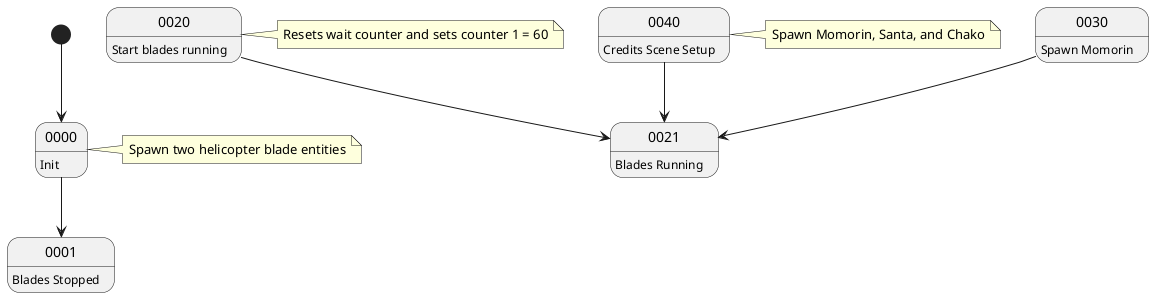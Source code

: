 @startuml Npc 254 - Helicopter
[*] --> 0000
0000 : Init
note right of 0000 : Spawn two helicopter blade entities
0000 --> 0001

0001 : Blades Stopped

0020 : Start blades running
note right of 0020 : Resets wait counter and sets counter 1 = 60
0020 --> 0021

0021 : Blades Running

0030 : Spawn Momorin
0030 --> 0021

0040 : Credits Scene Setup
note right of 0040 : Spawn Momorin, Santa, and Chako
0040 --> 0021

@enduml